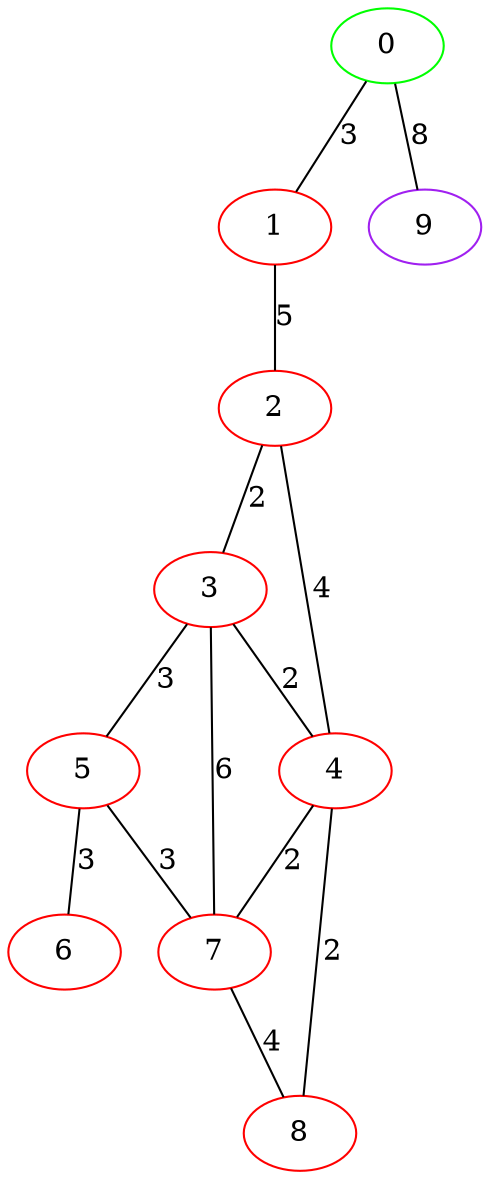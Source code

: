 graph "" {
0 [color=green, weight=2];
1 [color=red, weight=1];
2 [color=red, weight=1];
3 [color=red, weight=1];
4 [color=red, weight=1];
5 [color=red, weight=1];
6 [color=red, weight=1];
7 [color=red, weight=1];
8 [color=red, weight=1];
9 [color=purple, weight=4];
0 -- 1  [key=0, label=3];
0 -- 9  [key=0, label=8];
1 -- 2  [key=0, label=5];
2 -- 3  [key=0, label=2];
2 -- 4  [key=0, label=4];
3 -- 4  [key=0, label=2];
3 -- 5  [key=0, label=3];
3 -- 7  [key=0, label=6];
4 -- 8  [key=0, label=2];
4 -- 7  [key=0, label=2];
5 -- 6  [key=0, label=3];
5 -- 7  [key=0, label=3];
7 -- 8  [key=0, label=4];
}
